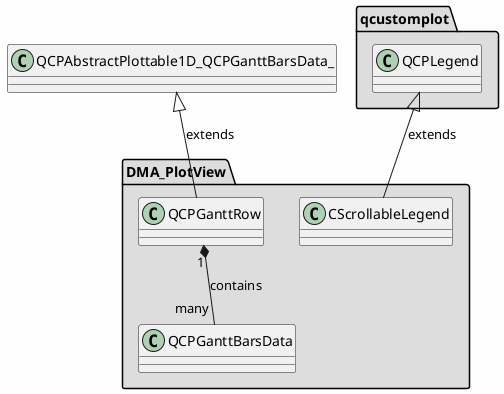 
@startuml

skinparam backgroundColor #FEFEFE
skinparam wrapWidth 600
package "DMA_PlotView" #DDDDDD
{

class "CScrollableLegend"
{
}

class "QCPGanttBarsData"
{
}

class "QCPGanttRow"
{
}

}

package "qcustomplot" #DDDDDD
{

class "QCPLegend"
{
}

}

'====================Inheritance section====================
QCPLegend <|-- CScrollableLegend : extends
QCPAbstractPlottable1D_QCPGanttBarsData_ <|-- QCPGanttRow : extends

'====================Dependencies section====================
QCPGanttRow "1" *-- "many" QCPGanttBarsData : contains

@enduml